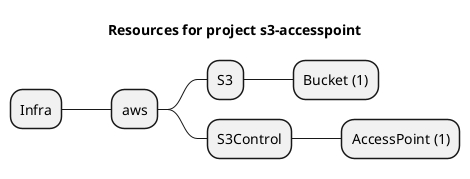 @startmindmap
title Resources for project s3-accesspoint
skinparam monochrome true
+ Infra
++ aws
+++ S3
++++ Bucket (1)
+++ S3Control
++++ AccessPoint (1)
@endmindmap